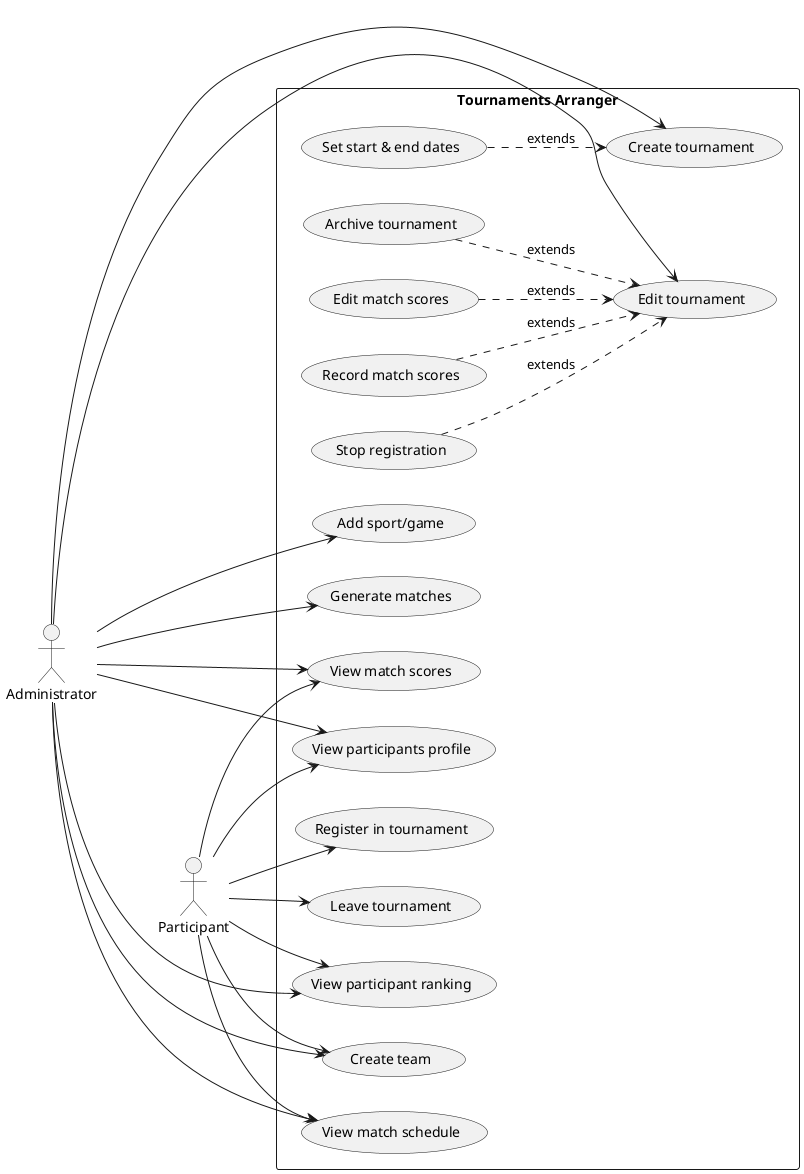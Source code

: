 @startuml project
left to right direction

actor Administrator as admin
actor Participant as particip

rectangle "Tournaments Arranger" {
    usecase "Create tournament" as create_tournaments
    usecase "Set start & end dates" as set_dates
    set_dates --> create_tournaments #line.dashed : extends

    usecase "Edit tournament" as edit_tournament_data
    usecase "Edit match scores" as edit_match_scores
    edit_match_scores --> edit_tournament_data #line.dashed : extends
    usecase "Record match scores" as record_match_scores
    record_match_scores --> edit_tournament_data #line.dashed : extends
    usecase "Stop registration" as stop_registration
    stop_registration --> edit_tournament_data #line.dashed : extends
    usecase "Archive tournament" as archive_tournament
    archive_tournament --> edit_tournament_data #line.dashed : extends

    usecase "View match scores" as view_match_scores
    usecase "View participant ranking" as view_participant_ranking
    usecase "View match schedule" as view_match_schedule
    usecase "Add sport/game" as add_sport_game


    usecase "View participants profile" as view_participant_profile
    usecase "Create team" as create_team
    usecase "Generate matches" as generate_matches
    usecase "Leave tournament" as leave_tournament
    usecase "Register in tournament" as register_in_tournament
}

admin --> create_tournaments
admin --> edit_tournament_data
admin --> generate_matches
admin --> add_sport_game

admin ---> view_match_schedule
particip --> view_match_schedule
admin --> view_participant_ranking
particip --> view_participant_ranking
admin --> create_team
particip --> create_team
admin --> view_participant_profile
particip --> view_participant_profile
admin --> view_match_scores
particip --> view_match_scores

particip --> register_in_tournament
particip --> leave_tournament
@enduml
